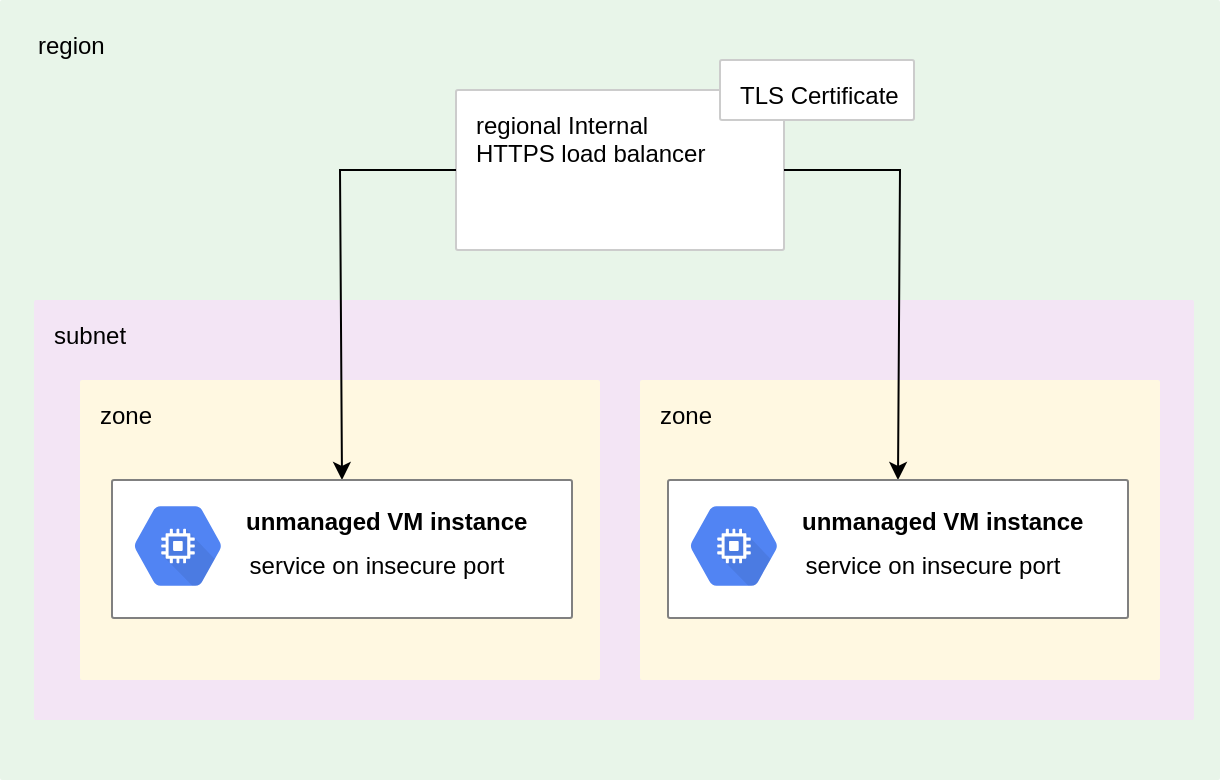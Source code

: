 <mxfile version="17.2.5" type="device"><diagram id="cstUYs0_MrwpeLKSXvVJ" name="Page-1"><mxGraphModel dx="1025" dy="593" grid="1" gridSize="10" guides="1" tooltips="1" connect="1" arrows="1" fold="1" page="1" pageScale="1" pageWidth="850" pageHeight="1100" math="0" shadow="0"><root><mxCell id="0"/><mxCell id="1" parent="0"/><mxCell id="04NytanJjaSaexqy_Y4b-19" value="" style="sketch=0;points=[[0,0,0],[0.25,0,0],[0.5,0,0],[0.75,0,0],[1,0,0],[1,0.25,0],[1,0.5,0],[1,0.75,0],[1,1,0],[0.75,1,0],[0.5,1,0],[0.25,1,0],[0,1,0],[0,0.75,0],[0,0.5,0],[0,0.25,0]];rounded=1;absoluteArcSize=1;arcSize=2;html=1;strokeColor=none;gradientColor=none;shadow=0;dashed=0;fontSize=12;fontColor=#9E9E9E;align=left;verticalAlign=top;spacing=10;spacingTop=-4;fillColor=#E8F5E9;" parent="1" vertex="1"><mxGeometry x="110" y="50" width="610" height="390" as="geometry"><mxPoint x="10" y="50" as="offset"/></mxGeometry></mxCell><mxCell id="04NytanJjaSaexqy_Y4b-9" value="subnet" style="sketch=0;points=[[0,0,0],[0.25,0,0],[0.5,0,0],[0.75,0,0],[1,0,0],[1,0.25,0],[1,0.5,0],[1,0.75,0],[1,1,0],[0.75,1,0],[0.5,1,0],[0.25,1,0],[0,1,0],[0,0.75,0],[0,0.5,0],[0,0.25,0]];rounded=1;absoluteArcSize=1;arcSize=2;html=1;strokeColor=none;gradientColor=none;shadow=0;dashed=0;fontSize=12;fontColor=#000000;align=left;verticalAlign=top;spacing=10;spacingTop=-4;fillColor=#F3E5F5;" parent="1" vertex="1"><mxGeometry x="127" y="200" width="580" height="210" as="geometry"/></mxCell><mxCell id="04NytanJjaSaexqy_Y4b-1" value="zone" style="sketch=0;points=[[0,0,0],[0.25,0,0],[0.5,0,0],[0.75,0,0],[1,0,0],[1,0.25,0],[1,0.5,0],[1,0.75,0],[1,1,0],[0.75,1,0],[0.5,1,0],[0.25,1,0],[0,1,0],[0,0.75,0],[0,0.5,0],[0,0.25,0]];rounded=1;absoluteArcSize=1;arcSize=2;html=1;strokeColor=none;gradientColor=none;shadow=0;dashed=0;fontSize=12;fontColor=#000000;align=left;verticalAlign=top;spacing=10;spacingTop=-4;fillColor=#FFF8E1;" parent="1" vertex="1"><mxGeometry x="150" y="240" width="260" height="150" as="geometry"/></mxCell><mxCell id="04NytanJjaSaexqy_Y4b-5" value="zone" style="sketch=0;points=[[0,0,0],[0.25,0,0],[0.5,0,0],[0.75,0,0],[1,0,0],[1,0.25,0],[1,0.5,0],[1,0.75,0],[1,1,0],[0.75,1,0],[0.5,1,0],[0.25,1,0],[0,1,0],[0,0.75,0],[0,0.5,0],[0,0.25,0]];rounded=1;absoluteArcSize=1;arcSize=2;html=1;strokeColor=none;gradientColor=none;shadow=0;dashed=0;fontSize=12;fontColor=#000000;align=left;verticalAlign=top;spacing=10;spacingTop=-4;fillColor=#FFF8E1;" parent="1" vertex="1"><mxGeometry x="430" y="240" width="260" height="150" as="geometry"/></mxCell><mxCell id="04NytanJjaSaexqy_Y4b-10" value="&lt;div&gt;regional Internal&lt;/div&gt;&lt;div&gt;HTTPS load balancer&lt;br&gt;&lt;/div&gt;" style="sketch=0;points=[[0,0,0],[0.25,0,0],[0.5,0,0],[0.75,0,0],[1,0,0],[1,0.25,0],[1,0.5,0],[1,0.75,0],[1,1,0],[0.75,1,0],[0.5,1,0],[0.25,1,0],[0,1,0],[0,0.75,0],[0,0.5,0],[0,0.25,0]];rounded=1;absoluteArcSize=1;arcSize=2;html=1;strokeColor=#CCCCCC;gradientColor=none;shadow=0;dashed=0;fontSize=12;fontColor=#000000;align=left;verticalAlign=top;spacing=10;spacingTop=-4;fillColor=#FFFFFF;strokeWidth=1;" parent="1" vertex="1"><mxGeometry x="338" y="95" width="164" height="80" as="geometry"/></mxCell><mxCell id="04NytanJjaSaexqy_Y4b-11" value="" style="endArrow=classic;html=1;rounded=0;fontColor=#000000;entryX=0.5;entryY=0;entryDx=0;entryDy=0;entryPerimeter=0;exitX=0;exitY=0.5;exitDx=0;exitDy=0;exitPerimeter=0;" parent="1" source="04NytanJjaSaexqy_Y4b-10" target="kfAPXbhSUIBy1qc-GYds-1" edge="1"><mxGeometry width="50" height="50" relative="1" as="geometry"><mxPoint x="320" y="180" as="sourcePoint"/><mxPoint x="370" y="130" as="targetPoint"/><Array as="points"><mxPoint x="280" y="135"/></Array></mxGeometry></mxCell><mxCell id="04NytanJjaSaexqy_Y4b-12" value="" style="endArrow=classic;html=1;rounded=0;fontColor=#000000;exitX=1;exitY=0.5;exitDx=0;exitDy=0;exitPerimeter=0;entryX=0.5;entryY=0;entryDx=0;entryDy=0;entryPerimeter=0;" parent="1" source="04NytanJjaSaexqy_Y4b-10" target="kfAPXbhSUIBy1qc-GYds-4" edge="1"><mxGeometry width="50" height="50" relative="1" as="geometry"><mxPoint x="320" y="180" as="sourcePoint"/><mxPoint x="370" y="130" as="targetPoint"/><Array as="points"><mxPoint x="560" y="135"/></Array></mxGeometry></mxCell><mxCell id="04NytanJjaSaexqy_Y4b-27" value="&lt;div align=&quot;left&quot;&gt;region&lt;/div&gt;" style="text;html=1;resizable=0;autosize=1;align=left;verticalAlign=middle;points=[];fillColor=none;strokeColor=none;rounded=0;" parent="1" vertex="1"><mxGeometry x="127" y="63" width="50" height="20" as="geometry"/></mxCell><mxCell id="kfAPXbhSUIBy1qc-GYds-2" value="" style="group" parent="1" vertex="1" connectable="0"><mxGeometry x="166" y="290" width="230" height="69" as="geometry"/></mxCell><mxCell id="kfAPXbhSUIBy1qc-GYds-1" value="" style="sketch=0;points=[[0,0,0],[0.25,0,0],[0.5,0,0],[0.75,0,0],[1,0,0],[1,0.25,0],[1,0.5,0],[1,0.75,0],[1,1,0],[0.75,1,0],[0.5,1,0],[0.25,1,0],[0,1,0],[0,0.75,0],[0,0.5,0],[0,0.25,0]];rounded=1;absoluteArcSize=1;arcSize=2;html=1;strokeColor=#808080;gradientColor=none;shadow=0;dashed=0;fontSize=12;fontColor=#9E9E9E;align=left;verticalAlign=top;spacing=10;spacingTop=-4;" parent="kfAPXbhSUIBy1qc-GYds-2" vertex="1"><mxGeometry width="230" height="69" as="geometry"/></mxCell><mxCell id="yYByWPhsurXCCLLeMajM-7" value="" style="sketch=0;html=1;fillColor=#5184F3;strokeColor=none;verticalAlign=top;labelPosition=center;verticalLabelPosition=bottom;align=center;spacingTop=-6;fontSize=11;fontStyle=1;shape=mxgraph.gcp2.hexIcon;prIcon=compute_engine" parent="kfAPXbhSUIBy1qc-GYds-2" vertex="1"><mxGeometry y="3.75" width="66" height="58.5" as="geometry"/></mxCell><mxCell id="yYByWPhsurXCCLLeMajM-13" value="&lt;p style=&quot;line-height: 1.8&quot;&gt;&lt;/p&gt;&lt;div&gt;&lt;b&gt;unmanaged VM instance&lt;/b&gt;&lt;/div&gt;&lt;p&gt;&lt;/p&gt;" style="text;html=1;resizable=0;autosize=1;align=left;verticalAlign=middle;points=[];fillColor=none;strokeColor=none;rounded=0;" parent="kfAPXbhSUIBy1qc-GYds-2" vertex="1"><mxGeometry x="65" y="1" width="160" height="40" as="geometry"/></mxCell><mxCell id="04NytanJjaSaexqy_Y4b-4" value="&lt;div align=&quot;left&quot;&gt;service on insecure port&lt;br&gt;&lt;/div&gt;" style="text;html=1;resizable=0;autosize=1;align=center;verticalAlign=middle;points=[];fillColor=none;strokeColor=none;rounded=0;" parent="kfAPXbhSUIBy1qc-GYds-2" vertex="1"><mxGeometry x="62" y="33" width="140" height="20" as="geometry"/></mxCell><mxCell id="kfAPXbhSUIBy1qc-GYds-3" value="" style="group" parent="1" vertex="1" connectable="0"><mxGeometry x="444" y="290" width="230" height="69" as="geometry"/></mxCell><mxCell id="kfAPXbhSUIBy1qc-GYds-4" value="" style="sketch=0;points=[[0,0,0],[0.25,0,0],[0.5,0,0],[0.75,0,0],[1,0,0],[1,0.25,0],[1,0.5,0],[1,0.75,0],[1,1,0],[0.75,1,0],[0.5,1,0],[0.25,1,0],[0,1,0],[0,0.75,0],[0,0.5,0],[0,0.25,0]];rounded=1;absoluteArcSize=1;arcSize=2;html=1;strokeColor=#808080;gradientColor=none;shadow=0;dashed=0;fontSize=12;fontColor=#9E9E9E;align=left;verticalAlign=top;spacing=10;spacingTop=-4;" parent="kfAPXbhSUIBy1qc-GYds-3" vertex="1"><mxGeometry width="230" height="69" as="geometry"/></mxCell><mxCell id="kfAPXbhSUIBy1qc-GYds-5" value="" style="sketch=0;html=1;fillColor=#5184F3;strokeColor=none;verticalAlign=top;labelPosition=center;verticalLabelPosition=bottom;align=center;spacingTop=-6;fontSize=11;fontStyle=1;shape=mxgraph.gcp2.hexIcon;prIcon=compute_engine" parent="kfAPXbhSUIBy1qc-GYds-3" vertex="1"><mxGeometry y="3.75" width="66" height="58.5" as="geometry"/></mxCell><mxCell id="kfAPXbhSUIBy1qc-GYds-6" value="&lt;p style=&quot;line-height: 1.8&quot;&gt;&lt;/p&gt;&lt;div&gt;&lt;b&gt;unmanaged VM instance&lt;/b&gt;&lt;/div&gt;&lt;p&gt;&lt;/p&gt;" style="text;html=1;resizable=0;autosize=1;align=left;verticalAlign=middle;points=[];fillColor=none;strokeColor=none;rounded=0;" parent="kfAPXbhSUIBy1qc-GYds-3" vertex="1"><mxGeometry x="65" y="1" width="160" height="40" as="geometry"/></mxCell><mxCell id="kfAPXbhSUIBy1qc-GYds-7" value="&lt;div align=&quot;left&quot;&gt;service on insecure port&lt;br&gt;&lt;/div&gt;" style="text;html=1;resizable=0;autosize=1;align=center;verticalAlign=middle;points=[];fillColor=none;strokeColor=none;rounded=0;" parent="kfAPXbhSUIBy1qc-GYds-3" vertex="1"><mxGeometry x="62" y="33" width="140" height="20" as="geometry"/></mxCell><mxCell id="4L4TsIcvxuaD26HZeU3--1" value="TLS Certificate" style="sketch=0;points=[[0,0,0],[0.25,0,0],[0.5,0,0],[0.75,0,0],[1,0,0],[1,0.25,0],[1,0.5,0],[1,0.75,0],[1,1,0],[0.75,1,0],[0.5,1,0],[0.25,1,0],[0,1,0],[0,0.75,0],[0,0.5,0],[0,0.25,0]];rounded=1;absoluteArcSize=1;arcSize=2;html=1;strokeColor=#CCCCCC;gradientColor=none;shadow=0;dashed=0;fontSize=12;fontColor=#000000;align=left;verticalAlign=top;spacing=10;spacingTop=-4;fillColor=#FFFFFF;strokeWidth=1;" parent="1" vertex="1"><mxGeometry x="470" y="80" width="97" height="30" as="geometry"/></mxCell></root></mxGraphModel></diagram></mxfile>